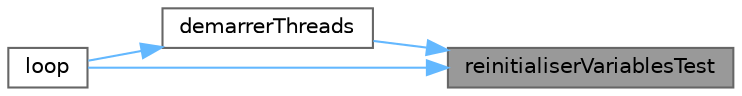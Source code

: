 digraph "reinitialiserVariablesTest"
{
 // INTERACTIVE_SVG=YES
 // LATEX_PDF_SIZE
  bgcolor="transparent";
  edge [fontname=Helvetica,fontsize=10,labelfontname=Helvetica,labelfontsize=10];
  node [fontname=Helvetica,fontsize=10,shape=box,height=0.2,width=0.4];
  rankdir="RL";
  Node1 [id="Node000001",label="reinitialiserVariablesTest",height=0.2,width=0.4,color="gray40", fillcolor="grey60", style="filled", fontcolor="black",tooltip="Réinitialise toutes les variables de test de manière thread-safe."];
  Node1 -> Node2 [id="edge1_Node000001_Node000002",dir="back",color="steelblue1",style="solid",tooltip=" "];
  Node2 [id="Node000002",label="demarrerThreads",height=0.2,width=0.4,color="grey40", fillcolor="white", style="filled",URL="$_mesure___r_e_s___s_i_m_p_l_e_8ino.html#a16ada3623dbae3b31d44cd17530e7285",tooltip="Démarre les threads d'acquisition et d'affichage."];
  Node2 -> Node3 [id="edge2_Node000002_Node000003",dir="back",color="steelblue1",style="solid",tooltip=" "];
  Node3 [id="Node000003",label="loop",height=0.2,width=0.4,color="grey40", fillcolor="white", style="filled",URL="$_mesure___r_e_s___s_i_m_p_l_e_8ino.html#afe461d27b9c48d5921c00d521181f12f",tooltip="Boucle principale du programme."];
  Node1 -> Node3 [id="edge3_Node000001_Node000003",dir="back",color="steelblue1",style="solid",tooltip=" "];
}
